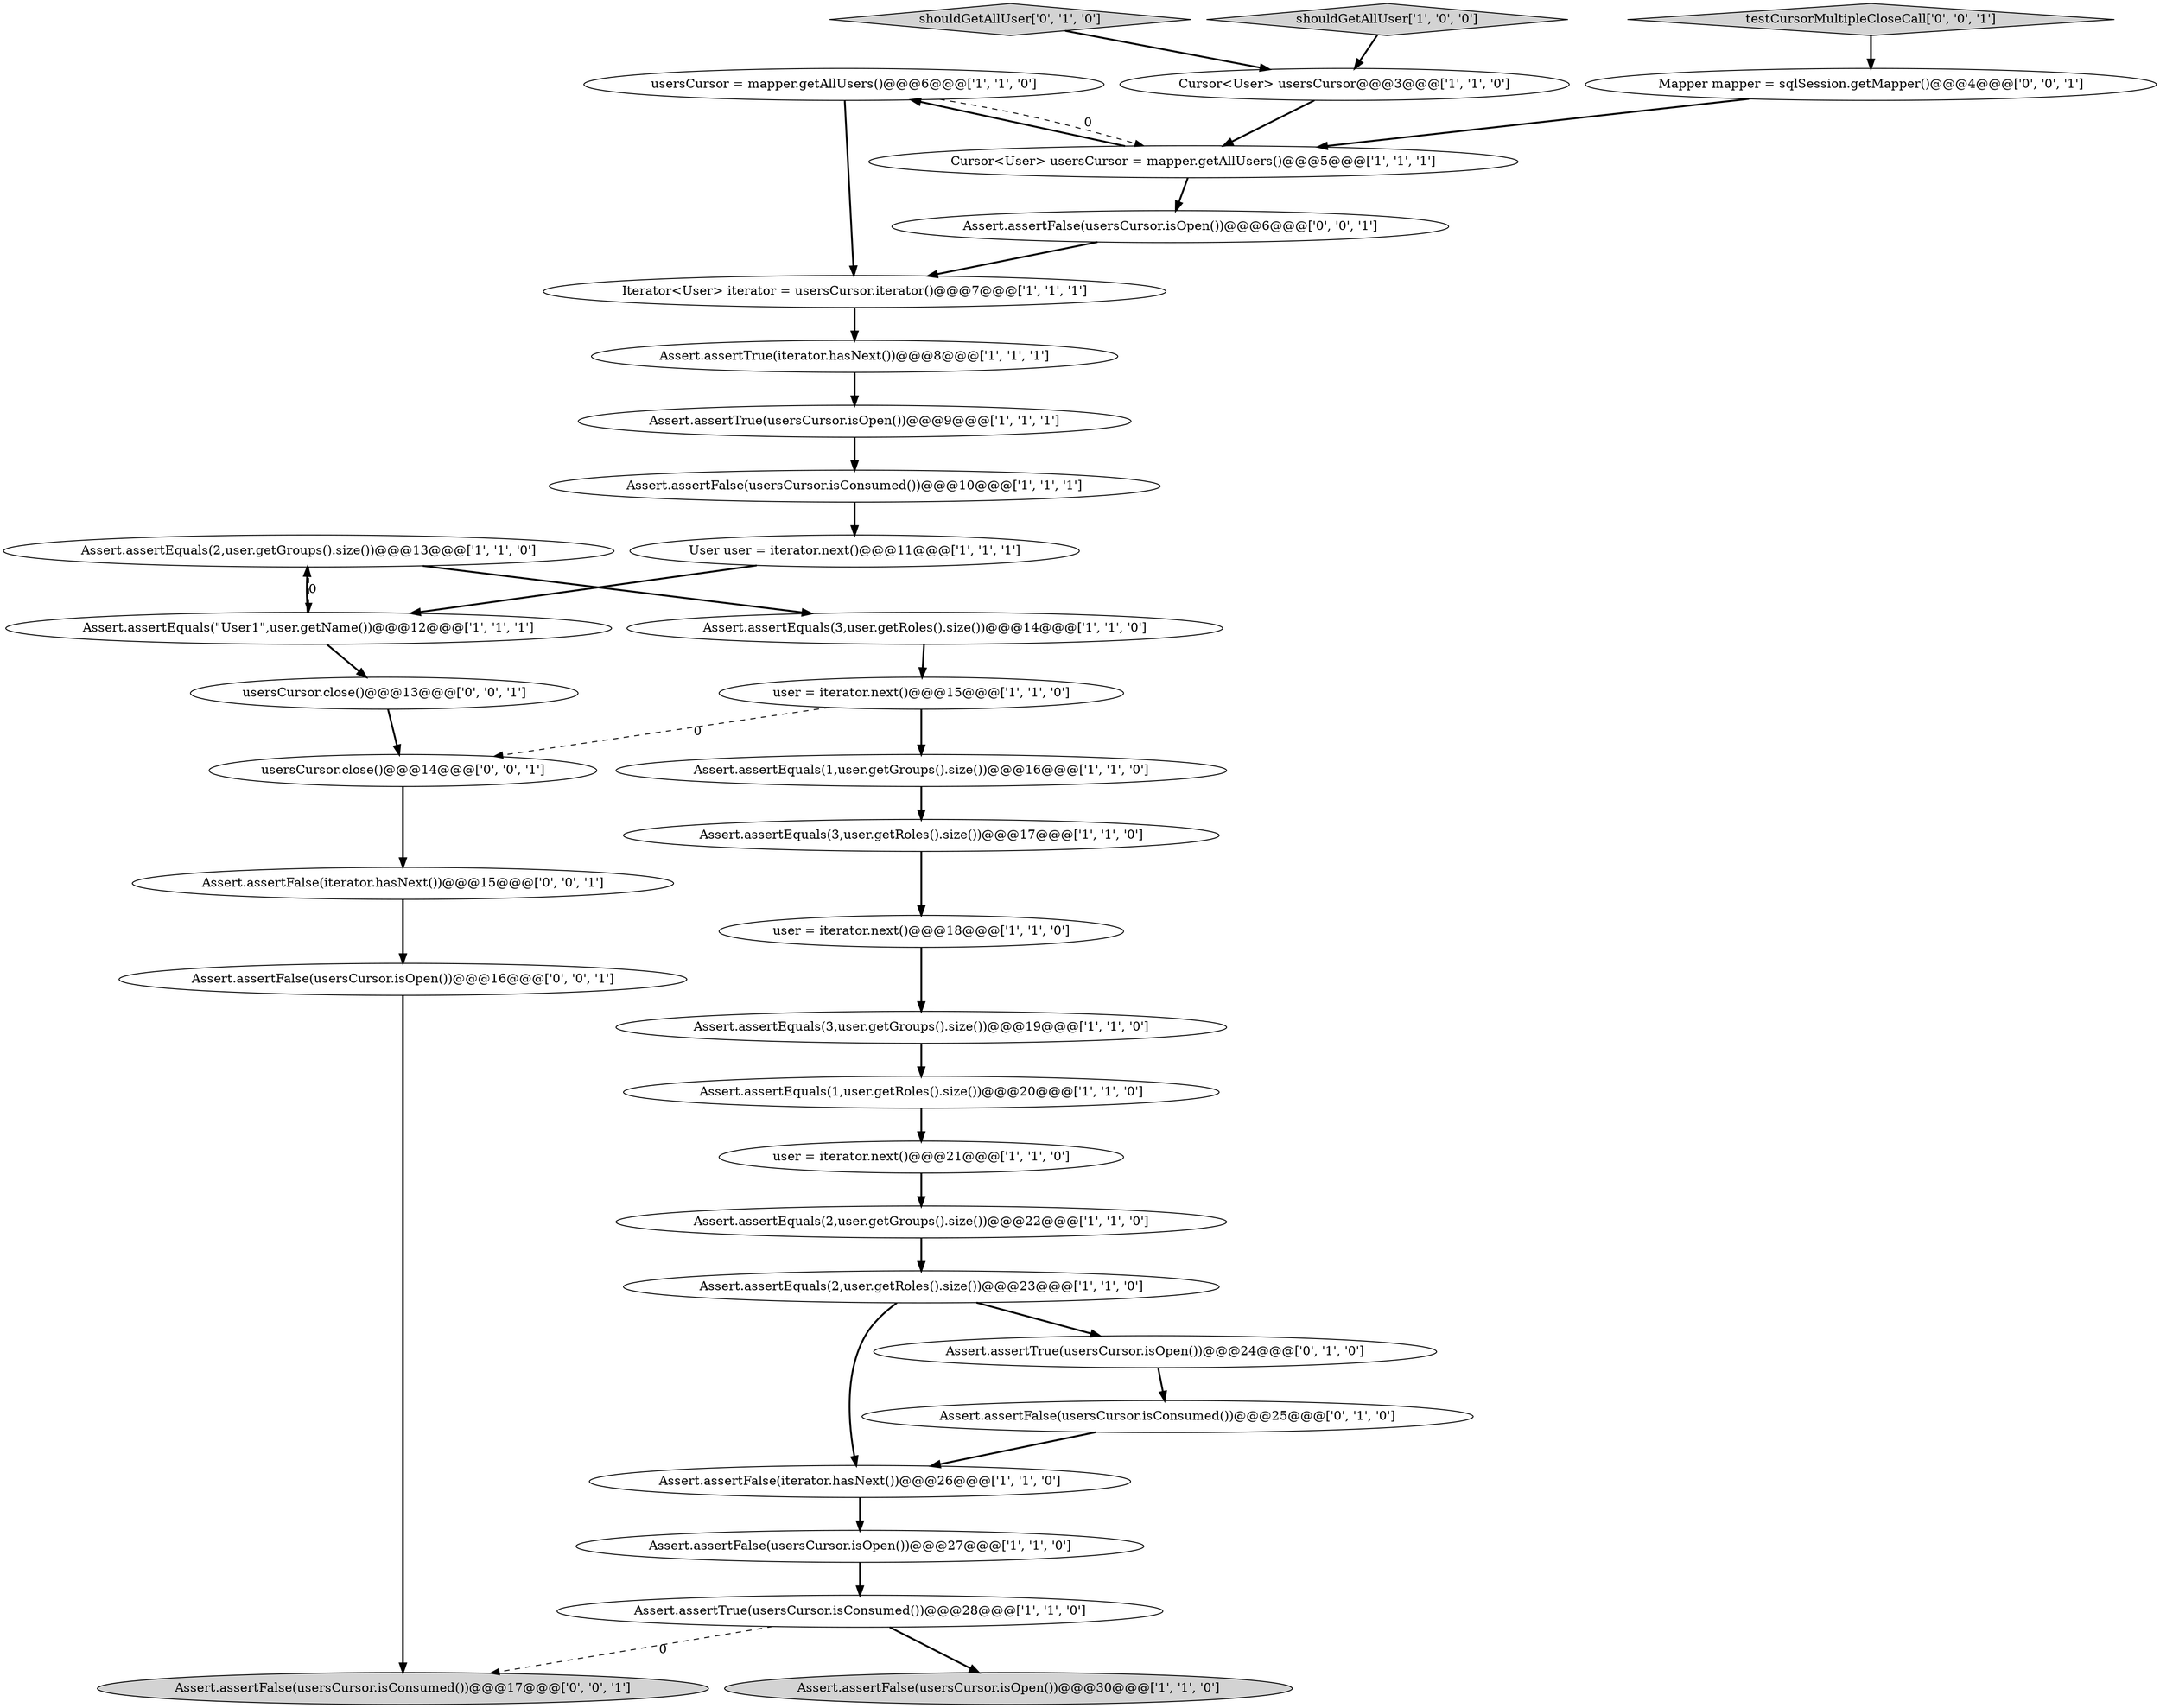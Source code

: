 digraph {
18 [style = filled, label = "user = iterator.next()@@@21@@@['1', '1', '0']", fillcolor = white, shape = ellipse image = "AAA0AAABBB1BBB"];
9 [style = filled, label = "Assert.assertEquals(1,user.getRoles().size())@@@20@@@['1', '1', '0']", fillcolor = white, shape = ellipse image = "AAA0AAABBB1BBB"];
8 [style = filled, label = "Assert.assertEquals(2,user.getRoles().size())@@@23@@@['1', '1', '0']", fillcolor = white, shape = ellipse image = "AAA0AAABBB1BBB"];
22 [style = filled, label = "Assert.assertFalse(usersCursor.isOpen())@@@30@@@['1', '1', '0']", fillcolor = lightgray, shape = ellipse image = "AAA0AAABBB1BBB"];
33 [style = filled, label = "Mapper mapper = sqlSession.getMapper()@@@4@@@['0', '0', '1']", fillcolor = white, shape = ellipse image = "AAA0AAABBB3BBB"];
31 [style = filled, label = "Assert.assertFalse(iterator.hasNext())@@@15@@@['0', '0', '1']", fillcolor = white, shape = ellipse image = "AAA0AAABBB3BBB"];
10 [style = filled, label = "Assert.assertEquals(3,user.getRoles().size())@@@14@@@['1', '1', '0']", fillcolor = white, shape = ellipse image = "AAA0AAABBB1BBB"];
7 [style = filled, label = "Assert.assertFalse(usersCursor.isConsumed())@@@10@@@['1', '1', '1']", fillcolor = white, shape = ellipse image = "AAA0AAABBB1BBB"];
24 [style = filled, label = "Assert.assertEquals(3,user.getRoles().size())@@@17@@@['1', '1', '0']", fillcolor = white, shape = ellipse image = "AAA0AAABBB1BBB"];
19 [style = filled, label = "user = iterator.next()@@@18@@@['1', '1', '0']", fillcolor = white, shape = ellipse image = "AAA0AAABBB1BBB"];
20 [style = filled, label = "user = iterator.next()@@@15@@@['1', '1', '0']", fillcolor = white, shape = ellipse image = "AAA0AAABBB1BBB"];
11 [style = filled, label = "Assert.assertTrue(usersCursor.isConsumed())@@@28@@@['1', '1', '0']", fillcolor = white, shape = ellipse image = "AAA0AAABBB1BBB"];
29 [style = filled, label = "testCursorMultipleCloseCall['0', '0', '1']", fillcolor = lightgray, shape = diamond image = "AAA0AAABBB3BBB"];
2 [style = filled, label = "User user = iterator.next()@@@11@@@['1', '1', '1']", fillcolor = white, shape = ellipse image = "AAA0AAABBB1BBB"];
4 [style = filled, label = "usersCursor = mapper.getAllUsers()@@@6@@@['1', '1', '0']", fillcolor = white, shape = ellipse image = "AAA0AAABBB1BBB"];
1 [style = filled, label = "Assert.assertEquals(2,user.getGroups().size())@@@13@@@['1', '1', '0']", fillcolor = white, shape = ellipse image = "AAA0AAABBB1BBB"];
16 [style = filled, label = "Assert.assertTrue(usersCursor.isOpen())@@@9@@@['1', '1', '1']", fillcolor = white, shape = ellipse image = "AAA0AAABBB1BBB"];
5 [style = filled, label = "Cursor<User> usersCursor@@@3@@@['1', '1', '0']", fillcolor = white, shape = ellipse image = "AAA0AAABBB1BBB"];
17 [style = filled, label = "Assert.assertFalse(iterator.hasNext())@@@26@@@['1', '1', '0']", fillcolor = white, shape = ellipse image = "AAA0AAABBB1BBB"];
30 [style = filled, label = "usersCursor.close()@@@14@@@['0', '0', '1']", fillcolor = white, shape = ellipse image = "AAA0AAABBB3BBB"];
34 [style = filled, label = "Assert.assertFalse(usersCursor.isOpen())@@@6@@@['0', '0', '1']", fillcolor = white, shape = ellipse image = "AAA0AAABBB3BBB"];
3 [style = filled, label = "Assert.assertEquals(\"User1\",user.getName())@@@12@@@['1', '1', '1']", fillcolor = white, shape = ellipse image = "AAA0AAABBB1BBB"];
15 [style = filled, label = "Cursor<User> usersCursor = mapper.getAllUsers()@@@5@@@['1', '1', '1']", fillcolor = white, shape = ellipse image = "AAA0AAABBB1BBB"];
14 [style = filled, label = "Assert.assertTrue(iterator.hasNext())@@@8@@@['1', '1', '1']", fillcolor = white, shape = ellipse image = "AAA0AAABBB1BBB"];
25 [style = filled, label = "Assert.assertFalse(usersCursor.isConsumed())@@@25@@@['0', '1', '0']", fillcolor = white, shape = ellipse image = "AAA1AAABBB2BBB"];
28 [style = filled, label = "Assert.assertFalse(usersCursor.isOpen())@@@16@@@['0', '0', '1']", fillcolor = white, shape = ellipse image = "AAA0AAABBB3BBB"];
26 [style = filled, label = "Assert.assertTrue(usersCursor.isOpen())@@@24@@@['0', '1', '0']", fillcolor = white, shape = ellipse image = "AAA1AAABBB2BBB"];
27 [style = filled, label = "shouldGetAllUser['0', '1', '0']", fillcolor = lightgray, shape = diamond image = "AAA0AAABBB2BBB"];
35 [style = filled, label = "usersCursor.close()@@@13@@@['0', '0', '1']", fillcolor = white, shape = ellipse image = "AAA0AAABBB3BBB"];
6 [style = filled, label = "Assert.assertEquals(2,user.getGroups().size())@@@22@@@['1', '1', '0']", fillcolor = white, shape = ellipse image = "AAA0AAABBB1BBB"];
13 [style = filled, label = "Assert.assertFalse(usersCursor.isOpen())@@@27@@@['1', '1', '0']", fillcolor = white, shape = ellipse image = "AAA0AAABBB1BBB"];
0 [style = filled, label = "Assert.assertEquals(3,user.getGroups().size())@@@19@@@['1', '1', '0']", fillcolor = white, shape = ellipse image = "AAA0AAABBB1BBB"];
23 [style = filled, label = "shouldGetAllUser['1', '0', '0']", fillcolor = lightgray, shape = diamond image = "AAA0AAABBB1BBB"];
32 [style = filled, label = "Assert.assertFalse(usersCursor.isConsumed())@@@17@@@['0', '0', '1']", fillcolor = lightgray, shape = ellipse image = "AAA0AAABBB3BBB"];
21 [style = filled, label = "Iterator<User> iterator = usersCursor.iterator()@@@7@@@['1', '1', '1']", fillcolor = white, shape = ellipse image = "AAA0AAABBB1BBB"];
12 [style = filled, label = "Assert.assertEquals(1,user.getGroups().size())@@@16@@@['1', '1', '0']", fillcolor = white, shape = ellipse image = "AAA0AAABBB1BBB"];
9->18 [style = bold, label=""];
11->32 [style = dashed, label="0"];
11->22 [style = bold, label=""];
21->14 [style = bold, label=""];
1->10 [style = bold, label=""];
14->16 [style = bold, label=""];
35->30 [style = bold, label=""];
8->26 [style = bold, label=""];
28->32 [style = bold, label=""];
15->4 [style = bold, label=""];
0->9 [style = bold, label=""];
4->15 [style = dashed, label="0"];
19->0 [style = bold, label=""];
8->17 [style = bold, label=""];
7->2 [style = bold, label=""];
25->17 [style = bold, label=""];
6->8 [style = bold, label=""];
12->24 [style = bold, label=""];
3->1 [style = bold, label=""];
2->3 [style = bold, label=""];
30->31 [style = bold, label=""];
26->25 [style = bold, label=""];
13->11 [style = bold, label=""];
3->35 [style = bold, label=""];
33->15 [style = bold, label=""];
17->13 [style = bold, label=""];
20->30 [style = dashed, label="0"];
27->5 [style = bold, label=""];
23->5 [style = bold, label=""];
16->7 [style = bold, label=""];
15->34 [style = bold, label=""];
1->3 [style = dashed, label="0"];
24->19 [style = bold, label=""];
31->28 [style = bold, label=""];
4->21 [style = bold, label=""];
34->21 [style = bold, label=""];
20->12 [style = bold, label=""];
29->33 [style = bold, label=""];
18->6 [style = bold, label=""];
5->15 [style = bold, label=""];
10->20 [style = bold, label=""];
}
